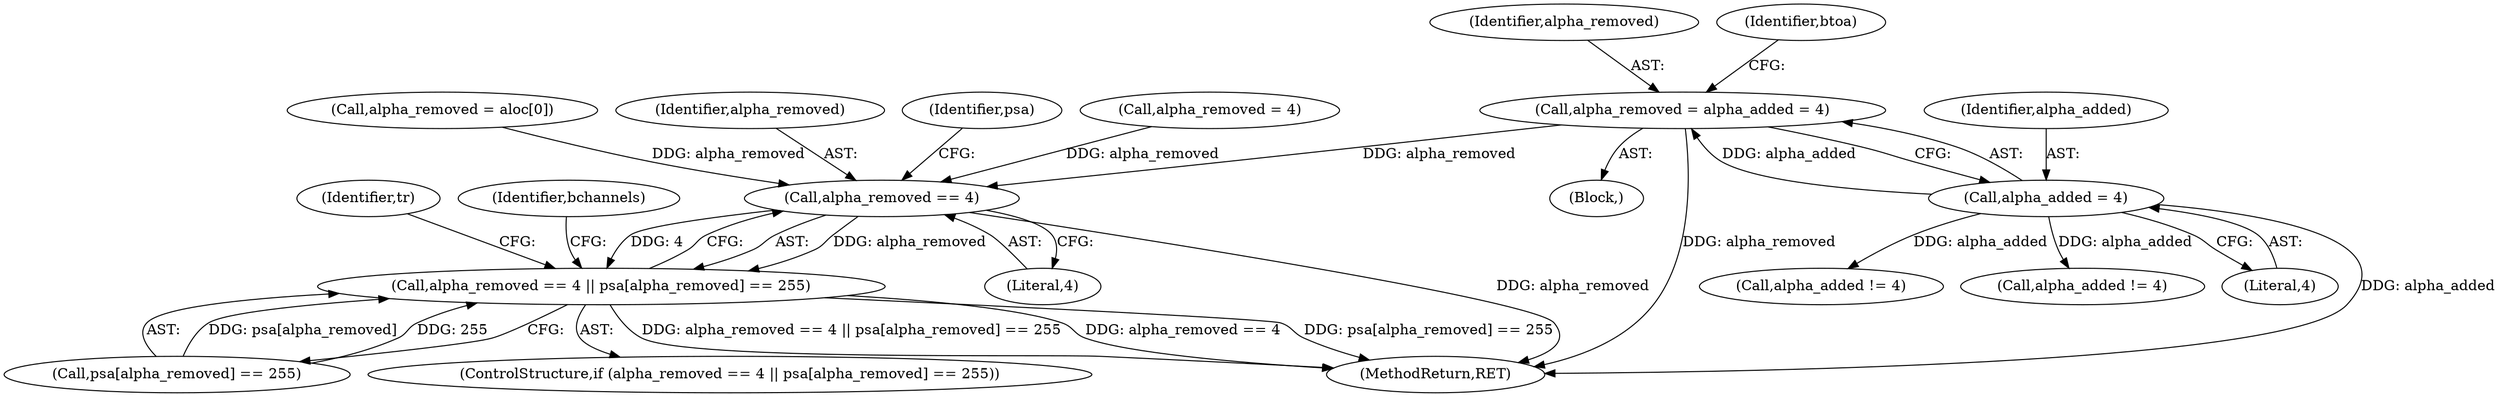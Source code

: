 digraph "0_Android_9d4853418ab2f754c2b63e091c29c5529b8b86ca_27@API" {
"1000781" [label="(Call,alpha_removed = alpha_added = 4)"];
"1000783" [label="(Call,alpha_added = 4)"];
"1000982" [label="(Call,alpha_removed == 4)"];
"1000981" [label="(Call,alpha_removed == 4 || psa[alpha_removed] == 255)"];
"1000781" [label="(Call,alpha_removed = alpha_added = 4)"];
"1000773" [label="(Call,alpha_removed = 4)"];
"1001044" [label="(Call,alpha_added != 4)"];
"1000967" [label="(Call,alpha_added != 4)"];
"1000980" [label="(ControlStructure,if (alpha_removed == 4 || psa[alpha_removed] == 255))"];
"1000985" [label="(Call,psa[alpha_removed] == 255)"];
"1000782" [label="(Identifier,alpha_removed)"];
"1000785" [label="(Literal,4)"];
"1001061" [label="(Identifier,tr)"];
"1000984" [label="(Literal,4)"];
"1000767" [label="(Call,alpha_removed = aloc[0])"];
"1000783" [label="(Call,alpha_added = 4)"];
"1000784" [label="(Identifier,alpha_added)"];
"1000788" [label="(Identifier,btoa)"];
"1001128" [label="(MethodReturn,RET)"];
"1000983" [label="(Identifier,alpha_removed)"];
"1000981" [label="(Call,alpha_removed == 4 || psa[alpha_removed] == 255)"];
"1000982" [label="(Call,alpha_removed == 4)"];
"1000987" [label="(Identifier,psa)"];
"1000777" [label="(Block,)"];
"1000992" [label="(Identifier,bchannels)"];
"1000781" -> "1000777"  [label="AST: "];
"1000781" -> "1000783"  [label="CFG: "];
"1000782" -> "1000781"  [label="AST: "];
"1000783" -> "1000781"  [label="AST: "];
"1000788" -> "1000781"  [label="CFG: "];
"1000781" -> "1001128"  [label="DDG: alpha_removed"];
"1000783" -> "1000781"  [label="DDG: alpha_added"];
"1000781" -> "1000982"  [label="DDG: alpha_removed"];
"1000783" -> "1000785"  [label="CFG: "];
"1000784" -> "1000783"  [label="AST: "];
"1000785" -> "1000783"  [label="AST: "];
"1000783" -> "1001128"  [label="DDG: alpha_added"];
"1000783" -> "1000967"  [label="DDG: alpha_added"];
"1000783" -> "1001044"  [label="DDG: alpha_added"];
"1000982" -> "1000981"  [label="AST: "];
"1000982" -> "1000984"  [label="CFG: "];
"1000983" -> "1000982"  [label="AST: "];
"1000984" -> "1000982"  [label="AST: "];
"1000987" -> "1000982"  [label="CFG: "];
"1000981" -> "1000982"  [label="CFG: "];
"1000982" -> "1001128"  [label="DDG: alpha_removed"];
"1000982" -> "1000981"  [label="DDG: alpha_removed"];
"1000982" -> "1000981"  [label="DDG: 4"];
"1000773" -> "1000982"  [label="DDG: alpha_removed"];
"1000767" -> "1000982"  [label="DDG: alpha_removed"];
"1000981" -> "1000980"  [label="AST: "];
"1000981" -> "1000985"  [label="CFG: "];
"1000985" -> "1000981"  [label="AST: "];
"1000992" -> "1000981"  [label="CFG: "];
"1001061" -> "1000981"  [label="CFG: "];
"1000981" -> "1001128"  [label="DDG: alpha_removed == 4 || psa[alpha_removed] == 255"];
"1000981" -> "1001128"  [label="DDG: alpha_removed == 4"];
"1000981" -> "1001128"  [label="DDG: psa[alpha_removed] == 255"];
"1000985" -> "1000981"  [label="DDG: psa[alpha_removed]"];
"1000985" -> "1000981"  [label="DDG: 255"];
}
